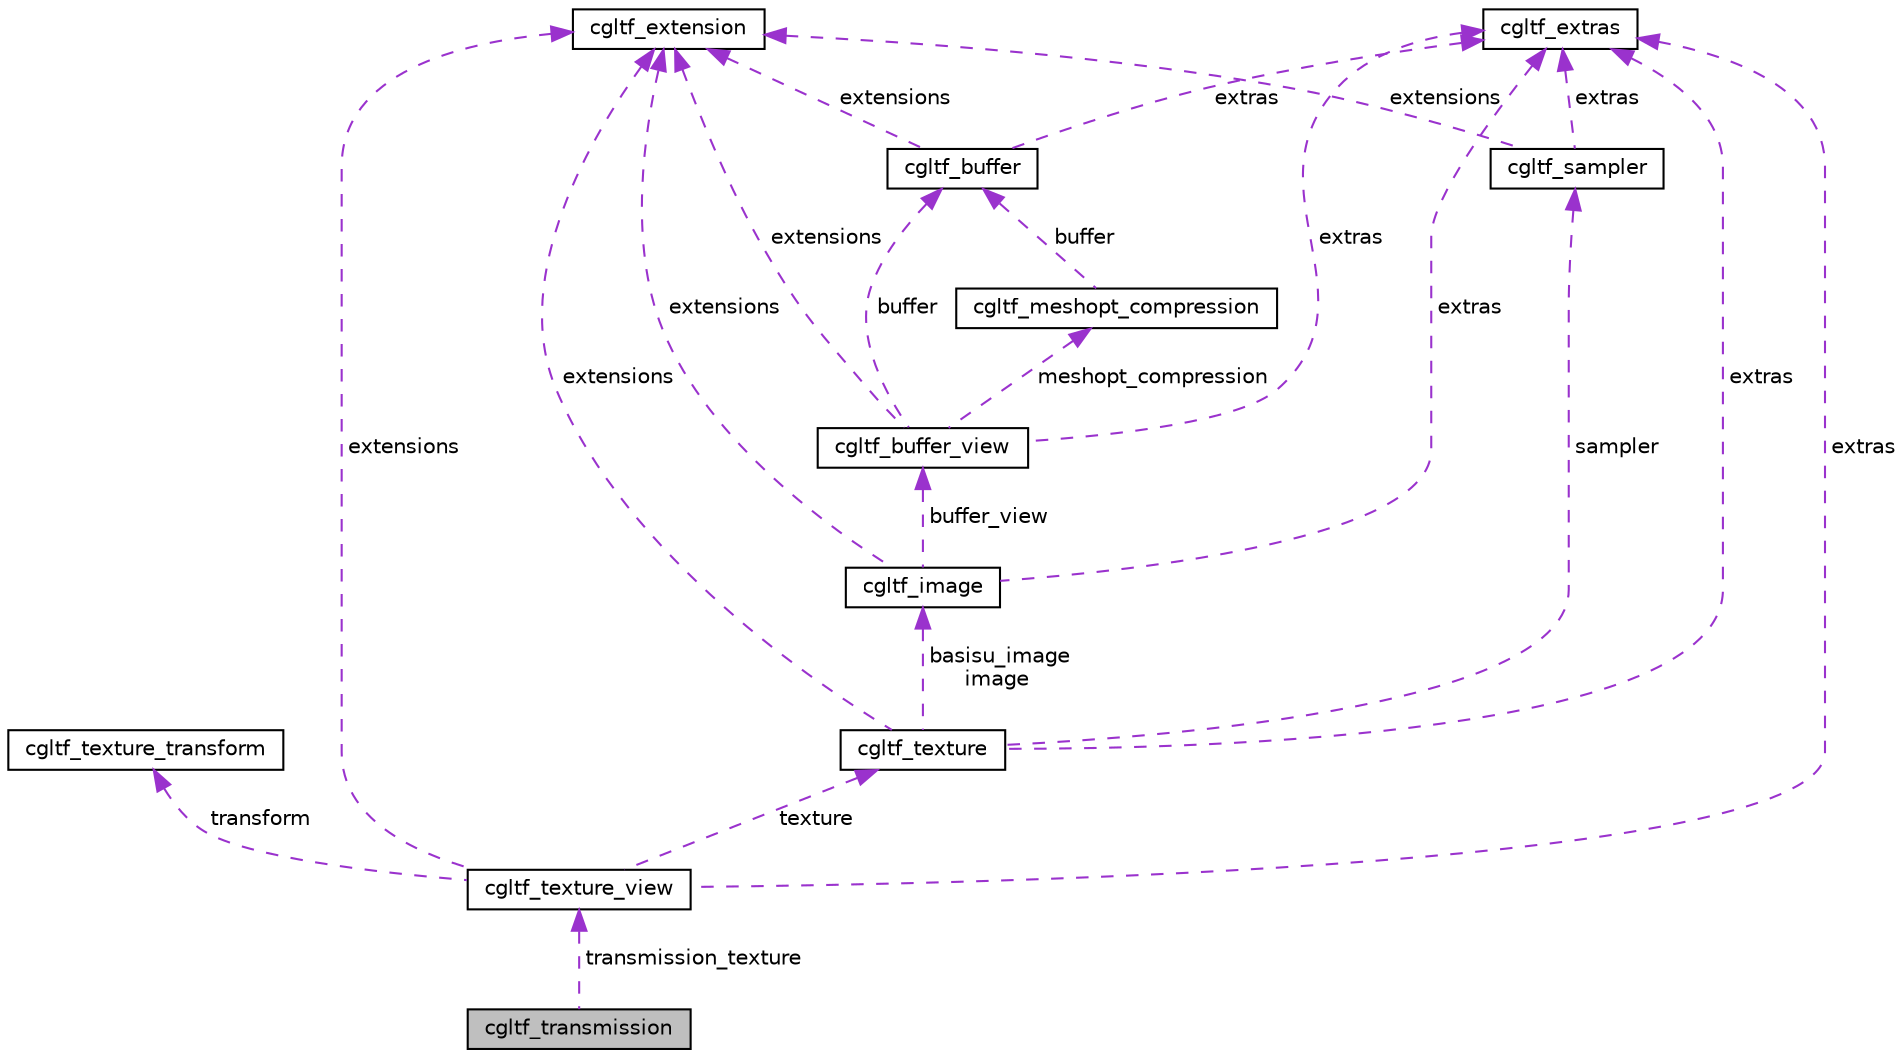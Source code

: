 digraph "cgltf_transmission"
{
 // LATEX_PDF_SIZE
  edge [fontname="Helvetica",fontsize="10",labelfontname="Helvetica",labelfontsize="10"];
  node [fontname="Helvetica",fontsize="10",shape=record];
  Node1 [label="cgltf_transmission",height=0.2,width=0.4,color="black", fillcolor="grey75", style="filled", fontcolor="black",tooltip=" "];
  Node2 -> Node1 [dir="back",color="darkorchid3",fontsize="10",style="dashed",label=" transmission_texture" ,fontname="Helvetica"];
  Node2 [label="cgltf_texture_view",height=0.2,width=0.4,color="black", fillcolor="white", style="filled",URL="$structcgltf__texture__view.html",tooltip=" "];
  Node3 -> Node2 [dir="back",color="darkorchid3",fontsize="10",style="dashed",label=" transform" ,fontname="Helvetica"];
  Node3 [label="cgltf_texture_transform",height=0.2,width=0.4,color="black", fillcolor="white", style="filled",URL="$structcgltf__texture__transform.html",tooltip=" "];
  Node4 -> Node2 [dir="back",color="darkorchid3",fontsize="10",style="dashed",label=" extras" ,fontname="Helvetica"];
  Node4 [label="cgltf_extras",height=0.2,width=0.4,color="black", fillcolor="white", style="filled",URL="$structcgltf__extras.html",tooltip=" "];
  Node5 -> Node2 [dir="back",color="darkorchid3",fontsize="10",style="dashed",label=" texture" ,fontname="Helvetica"];
  Node5 [label="cgltf_texture",height=0.2,width=0.4,color="black", fillcolor="white", style="filled",URL="$structcgltf__texture.html",tooltip=" "];
  Node6 -> Node5 [dir="back",color="darkorchid3",fontsize="10",style="dashed",label=" sampler" ,fontname="Helvetica"];
  Node6 [label="cgltf_sampler",height=0.2,width=0.4,color="black", fillcolor="white", style="filled",URL="$structcgltf__sampler.html",tooltip=" "];
  Node4 -> Node6 [dir="back",color="darkorchid3",fontsize="10",style="dashed",label=" extras" ,fontname="Helvetica"];
  Node7 -> Node6 [dir="back",color="darkorchid3",fontsize="10",style="dashed",label=" extensions" ,fontname="Helvetica"];
  Node7 [label="cgltf_extension",height=0.2,width=0.4,color="black", fillcolor="white", style="filled",URL="$structcgltf__extension.html",tooltip=" "];
  Node8 -> Node5 [dir="back",color="darkorchid3",fontsize="10",style="dashed",label=" basisu_image\nimage" ,fontname="Helvetica"];
  Node8 [label="cgltf_image",height=0.2,width=0.4,color="black", fillcolor="white", style="filled",URL="$structcgltf__image.html",tooltip=" "];
  Node9 -> Node8 [dir="back",color="darkorchid3",fontsize="10",style="dashed",label=" buffer_view" ,fontname="Helvetica"];
  Node9 [label="cgltf_buffer_view",height=0.2,width=0.4,color="black", fillcolor="white", style="filled",URL="$structcgltf__buffer__view.html",tooltip=" "];
  Node10 -> Node9 [dir="back",color="darkorchid3",fontsize="10",style="dashed",label=" buffer" ,fontname="Helvetica"];
  Node10 [label="cgltf_buffer",height=0.2,width=0.4,color="black", fillcolor="white", style="filled",URL="$structcgltf__buffer.html",tooltip=" "];
  Node4 -> Node10 [dir="back",color="darkorchid3",fontsize="10",style="dashed",label=" extras" ,fontname="Helvetica"];
  Node7 -> Node10 [dir="back",color="darkorchid3",fontsize="10",style="dashed",label=" extensions" ,fontname="Helvetica"];
  Node11 -> Node9 [dir="back",color="darkorchid3",fontsize="10",style="dashed",label=" meshopt_compression" ,fontname="Helvetica"];
  Node11 [label="cgltf_meshopt_compression",height=0.2,width=0.4,color="black", fillcolor="white", style="filled",URL="$structcgltf__meshopt__compression.html",tooltip=" "];
  Node10 -> Node11 [dir="back",color="darkorchid3",fontsize="10",style="dashed",label=" buffer" ,fontname="Helvetica"];
  Node4 -> Node9 [dir="back",color="darkorchid3",fontsize="10",style="dashed",label=" extras" ,fontname="Helvetica"];
  Node7 -> Node9 [dir="back",color="darkorchid3",fontsize="10",style="dashed",label=" extensions" ,fontname="Helvetica"];
  Node4 -> Node8 [dir="back",color="darkorchid3",fontsize="10",style="dashed",label=" extras" ,fontname="Helvetica"];
  Node7 -> Node8 [dir="back",color="darkorchid3",fontsize="10",style="dashed",label=" extensions" ,fontname="Helvetica"];
  Node4 -> Node5 [dir="back",color="darkorchid3",fontsize="10",style="dashed",label=" extras" ,fontname="Helvetica"];
  Node7 -> Node5 [dir="back",color="darkorchid3",fontsize="10",style="dashed",label=" extensions" ,fontname="Helvetica"];
  Node7 -> Node2 [dir="back",color="darkorchid3",fontsize="10",style="dashed",label=" extensions" ,fontname="Helvetica"];
}
